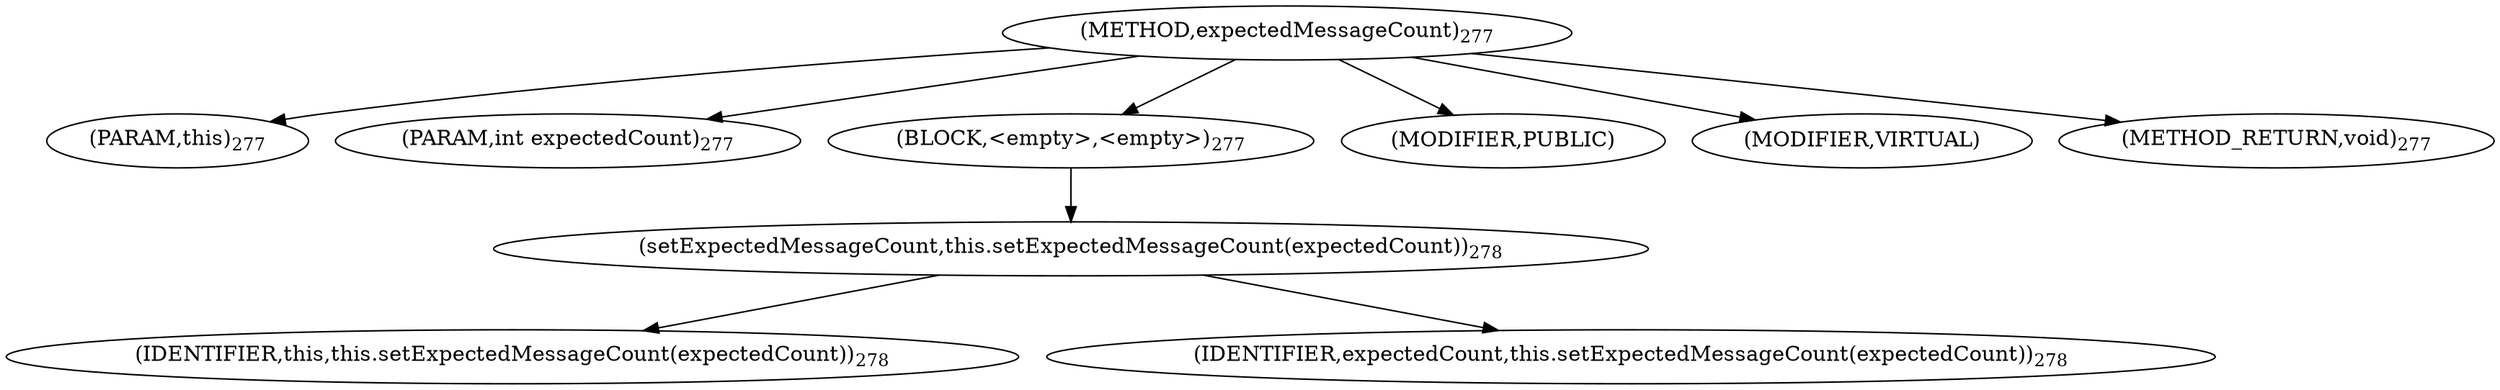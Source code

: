 digraph "expectedMessageCount" {  
"746" [label = <(METHOD,expectedMessageCount)<SUB>277</SUB>> ]
"37" [label = <(PARAM,this)<SUB>277</SUB>> ]
"747" [label = <(PARAM,int expectedCount)<SUB>277</SUB>> ]
"748" [label = <(BLOCK,&lt;empty&gt;,&lt;empty&gt;)<SUB>277</SUB>> ]
"749" [label = <(setExpectedMessageCount,this.setExpectedMessageCount(expectedCount))<SUB>278</SUB>> ]
"36" [label = <(IDENTIFIER,this,this.setExpectedMessageCount(expectedCount))<SUB>278</SUB>> ]
"750" [label = <(IDENTIFIER,expectedCount,this.setExpectedMessageCount(expectedCount))<SUB>278</SUB>> ]
"751" [label = <(MODIFIER,PUBLIC)> ]
"752" [label = <(MODIFIER,VIRTUAL)> ]
"753" [label = <(METHOD_RETURN,void)<SUB>277</SUB>> ]
  "746" -> "37" 
  "746" -> "747" 
  "746" -> "748" 
  "746" -> "751" 
  "746" -> "752" 
  "746" -> "753" 
  "748" -> "749" 
  "749" -> "36" 
  "749" -> "750" 
}
